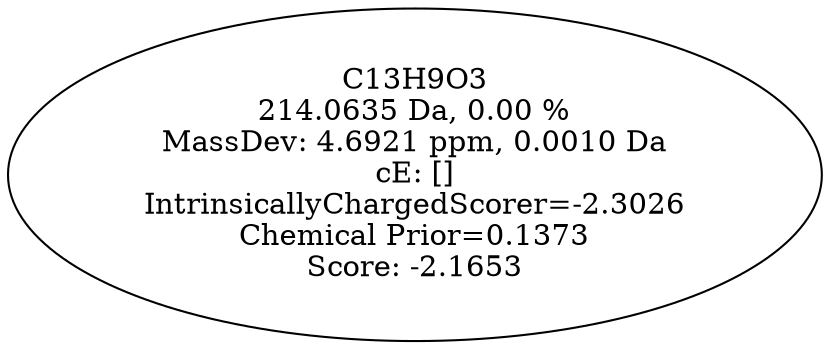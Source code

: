 strict digraph {
v1 [label="C13H9O3\n214.0635 Da, 0.00 %\nMassDev: 4.6921 ppm, 0.0010 Da\ncE: []\nIntrinsicallyChargedScorer=-2.3026\nChemical Prior=0.1373\nScore: -2.1653"];
}